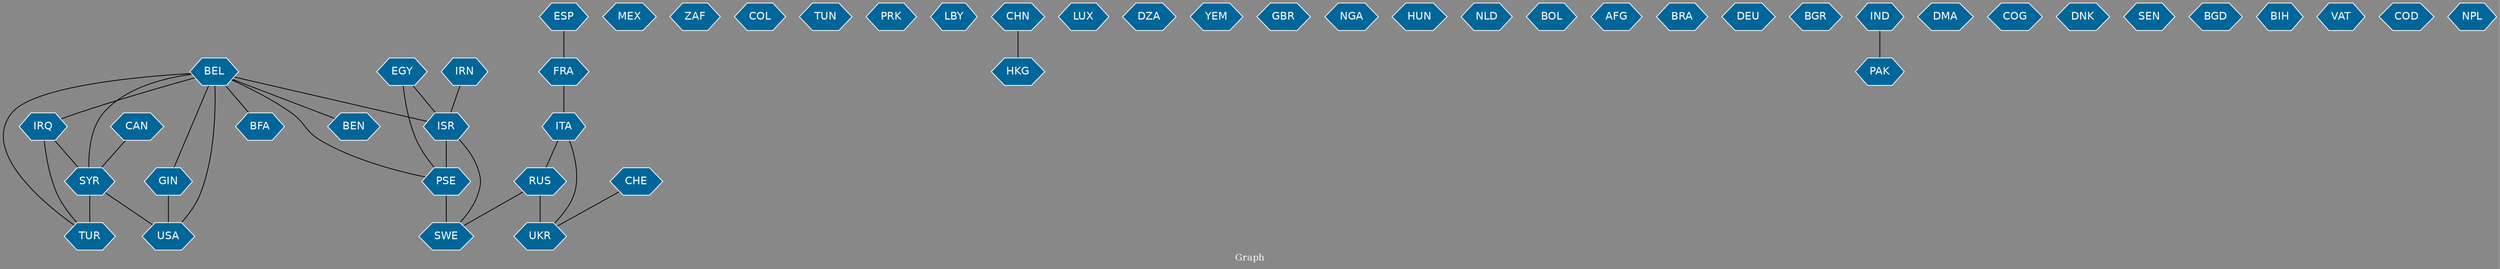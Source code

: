 // Countries together in item graph
graph {
	graph [bgcolor="#888888" fontcolor=white fontsize=12 label="Graph" outputorder=edgesfirst overlap=prism]
	node [color=white fillcolor="#006699" fontcolor=white fontname=Helvetica shape=hexagon style=filled]
	edge [arrowhead=open color=black fontcolor=white fontname=Courier fontsize=12]
		BEL [label=BEL]
		MEX [label=MEX]
		RUS [label=RUS]
		UKR [label=UKR]
		ZAF [label=ZAF]
		FRA [label=FRA]
		COL [label=COL]
		SYR [label=SYR]
		USA [label=USA]
		TUN [label=TUN]
		TUR [label=TUR]
		IRQ [label=IRQ]
		PRK [label=PRK]
		LBY [label=LBY]
		ISR [label=ISR]
		EGY [label=EGY]
		HKG [label=HKG]
		LUX [label=LUX]
		GIN [label=GIN]
		DZA [label=DZA]
		ESP [label=ESP]
		YEM [label=YEM]
		GBR [label=GBR]
		ITA [label=ITA]
		SWE [label=SWE]
		BFA [label=BFA]
		NGA [label=NGA]
		HUN [label=HUN]
		NLD [label=NLD]
		PSE [label=PSE]
		BOL [label=BOL]
		AFG [label=AFG]
		BRA [label=BRA]
		CAN [label=CAN]
		DEU [label=DEU]
		BGR [label=BGR]
		CHN [label=CHN]
		PAK [label=PAK]
		DMA [label=DMA]
		IND [label=IND]
		COG [label=COG]
		DNK [label=DNK]
		SEN [label=SEN]
		BGD [label=BGD]
		BIH [label=BIH]
		IRN [label=IRN]
		VAT [label=VAT]
		CHE [label=CHE]
		BEN [label=BEN]
		COD [label=COD]
		NPL [label=NPL]
			PSE -- SWE [weight=3]
			BEL -- ISR [weight=2]
			SYR -- USA [weight=2]
			ISR -- PSE [weight=5]
			SYR -- TUR [weight=6]
			IND -- PAK [weight=1]
			EGY -- PSE [weight=1]
			ESP -- FRA [weight=1]
			EGY -- ISR [weight=1]
			ITA -- RUS [weight=1]
			GIN -- USA [weight=2]
			BEL -- SYR [weight=1]
			BEL -- USA [weight=1]
			BEL -- BEN [weight=1]
			BEL -- IRQ [weight=2]
			BEL -- TUR [weight=1]
			CHE -- UKR [weight=1]
			RUS -- UKR [weight=7]
			IRN -- ISR [weight=1]
			BEL -- BFA [weight=1]
			IRQ -- SYR [weight=4]
			FRA -- ITA [weight=1]
			CAN -- SYR [weight=1]
			BEL -- PSE [weight=2]
			ITA -- UKR [weight=1]
			RUS -- SWE [weight=1]
			IRQ -- TUR [weight=4]
			BEL -- GIN [weight=2]
			ISR -- SWE [weight=1]
			CHN -- HKG [weight=1]
}
